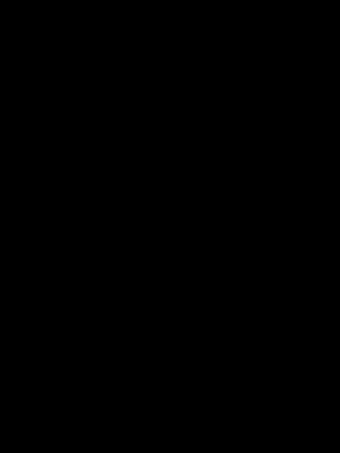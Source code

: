 reset

set encoding iso_8859_2

set term post eps enhanced size 12cm,16cm
set out '../../../img/magneto/x06_prime.eps'
set fit errorvariables

set style line 1 lt 1 lw 5 lc rgb "navy" pt 7 ps 1.5
set style line 2 lt 1 lw 5 lc rgb "red" pt 7 ps 1.5
set style line 3 lt 1 lw 5 lc rgb "violet" pt 13 ps 2
set style line 4 lt 1 lw 5 lc rgb "green" pt 13 ps 2
set style line 5 lt 1 lc rgb 'black' lw 3
set style arrow 1 nohead ls 5

set border lw 1.5
set samples 300
set xrange [-0.5:8]

a_up            = 333.599
k_up            = 4.43733
n_up            = 1.27122
A_up            = 2.19239
B_up            = -209.522
K_up            = 6.17481
N_up            = 1.36863

hill_up(x) = (x>0 && x <7.5) ? a_up*(x**n_up)/(k_up**n_up+x**n_up) : 1/0
hill1_up(x)= (x>0 && x <7.5) ? A_up+(B_up-A_up)*(x**N_up)/(K_up**N_up+x**N_up) : 1/0
dhill_up(x) = (x>0 && x <7.5) ? a_up*n_up*(k_up**n_up)*(x**(n_up-1))/((k_up**n_up+x**n_up)**2) : 1/0
dhill1_up(x)=(x>0 && x <7.5) ? (B_up-A_up)*N_up*(K_up**N_up)*(x**(N_up-1))/(K_up**N_up+x**N_up)**2 : 1/0

set multiplot layout 4,1

################### PIERWSZY MP ###################

set ylabel "{/=28 d{/Symbol \l}_{||}/dH [ppm]}" offset -4.8,0 
set yrange [10:60]
set ytics ('' 10, '' 15, '20' 20, '' 25, '30' 30, '' 35, '40' 40, '' 45, '50' 50, '' 55, '' 60)  font ",28"
set xtics (''0,''1,''2,''3,''4,''5,''6,''7,''8)  font ",28"

set bmargin at screen 0.95
set tmargin at screen 0.7
set lmargin at screen 0.15

plot dhill_up(x) w l ls 1 t''

################### DRUGI MP ###################

set ylabel '{/=28d{/Symbol l}_{/Symbol \136}/dH [ppm]}' offset -3.9,0
set yrange [-25:0]
set ytics ('' -25, '-20' -20, '-15' -15, '-10' -10, '-5' -5, '' 0)  font ",28"

set bmargin at screen 0.7
set tmargin at screen 0.5
set lmargin at screen 0.15

plot dhill1_up(x) w l ls 1 t''


################### TRZECI MP ###################

set ylabel '{/=28d{/Symbol l}_{/Symbol t}/dH [ppm]}' offset -4.8,0
set yrange [20:80]
set ytics ('' 20, '30' 30, '40' 40, '50' 50, '60' 60, '70' 70, '' 80)  font ",28"

set bmargin at screen 0.5
set tmargin at screen 0.3
set lmargin at screen 0.15

plot dhill_up(x)-dhill1_up(x) w l ls 1 t''


################### CZWARTY MP ###################

set ylabel '{/=28d{/Symbol l}_{V}/dH [ppm]}' offset -4.8,-0.3
set xlabel "{/=28{H [kOe]}" offset 0,-2
set yrange [-10:20]
set xtics ('0'0,'1'1,'2'2,'3'3,'4'4,'5'5,'6'6,'7'7,'8'8)  font ",28"
set ytics (''-10, '-5' -5, '0' 0, '5' 5, '10' 10, '15' 15, '' 20)   font ",28"
set arrow 1 from -0.5,0 to 8,0 as 1

set bmargin at screen 0.3
set tmargin at screen 0.1
set lmargin at screen 0.15

plot dhill_up(x)+2*dhill1_up(x) w l ls 1 t''

unset multiplot
